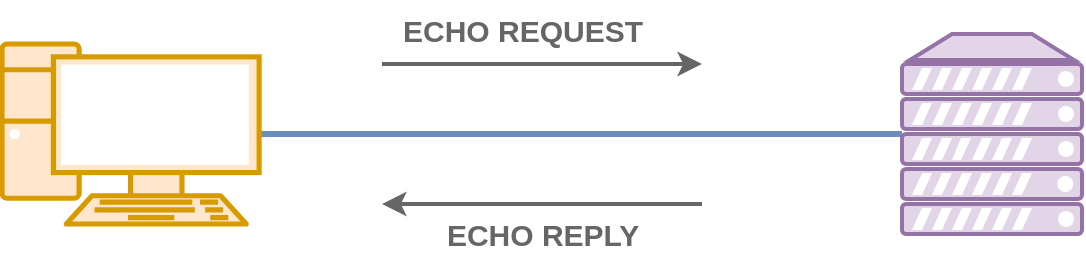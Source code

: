 <mxfile version="22.0.2" type="device">
  <diagram name="Page-1" id="By0ZKSDPYL3Z9GK5EuzI">
    <mxGraphModel dx="792" dy="1187" grid="1" gridSize="10" guides="1" tooltips="1" connect="1" arrows="1" fold="1" page="1" pageScale="1" pageWidth="827" pageHeight="1169" math="0" shadow="0">
      <root>
        <mxCell id="0" />
        <mxCell id="1" parent="0" />
        <mxCell id="-aQRNXzipKhnp_q8yYAn-3" style="edgeStyle=orthogonalEdgeStyle;rounded=0;orthogonalLoop=1;jettySize=auto;html=1;exitX=1;exitY=0.5;exitDx=0;exitDy=0;exitPerimeter=0;endArrow=none;endFill=0;strokeWidth=3;fillColor=#dae8fc;strokeColor=#6c8ebf;" edge="1" parent="1" source="-aQRNXzipKhnp_q8yYAn-1" target="-aQRNXzipKhnp_q8yYAn-2">
          <mxGeometry relative="1" as="geometry" />
        </mxCell>
        <mxCell id="-aQRNXzipKhnp_q8yYAn-1" value="" style="verticalAlign=top;verticalLabelPosition=bottom;labelPosition=center;align=center;html=1;outlineConnect=0;fillColor=#ffe6cc;strokeColor=#d79b00;gradientDirection=north;strokeWidth=2;shape=mxgraph.networks.pc;" vertex="1" parent="1">
          <mxGeometry x="50" y="130" width="128.57" height="90" as="geometry" />
        </mxCell>
        <mxCell id="-aQRNXzipKhnp_q8yYAn-2" value="" style="verticalAlign=top;verticalLabelPosition=bottom;labelPosition=center;align=center;html=1;outlineConnect=0;fillColor=#e1d5e7;strokeColor=#9673a6;gradientDirection=north;strokeWidth=2;shape=mxgraph.networks.server;" vertex="1" parent="1">
          <mxGeometry x="500" y="125" width="90" height="100" as="geometry" />
        </mxCell>
        <mxCell id="-aQRNXzipKhnp_q8yYAn-4" value="" style="endArrow=classic;html=1;rounded=0;strokeWidth=2;fillColor=#f5f5f5;strokeColor=#666666;" edge="1" parent="1">
          <mxGeometry width="50" height="50" relative="1" as="geometry">
            <mxPoint x="240" y="140" as="sourcePoint" />
            <mxPoint x="400" y="140" as="targetPoint" />
          </mxGeometry>
        </mxCell>
        <mxCell id="-aQRNXzipKhnp_q8yYAn-5" value="" style="endArrow=none;html=1;rounded=0;strokeWidth=2;endFill=0;startArrow=classic;startFill=1;fillColor=#f5f5f5;strokeColor=#666666;" edge="1" parent="1">
          <mxGeometry width="50" height="50" relative="1" as="geometry">
            <mxPoint x="240" y="210" as="sourcePoint" />
            <mxPoint x="400" y="210" as="targetPoint" />
          </mxGeometry>
        </mxCell>
        <mxCell id="-aQRNXzipKhnp_q8yYAn-6" value="&lt;font color=&quot;#666666&quot; style=&quot;font-size: 15px;&quot;&gt;&lt;b&gt;ECHO REQUEST&lt;/b&gt;&lt;/font&gt;" style="text;html=1;align=center;verticalAlign=middle;resizable=0;points=[];autosize=1;strokeColor=none;fillColor=none;" vertex="1" parent="1">
          <mxGeometry x="240" y="108" width="140" height="30" as="geometry" />
        </mxCell>
        <mxCell id="-aQRNXzipKhnp_q8yYAn-7" value="&lt;font color=&quot;#666666&quot; style=&quot;font-size: 15px;&quot;&gt;&lt;b&gt;ECHO REPLY&lt;/b&gt;&lt;/font&gt;" style="text;html=1;align=center;verticalAlign=middle;resizable=0;points=[];autosize=1;strokeColor=none;fillColor=none;" vertex="1" parent="1">
          <mxGeometry x="260" y="210" width="120" height="30" as="geometry" />
        </mxCell>
      </root>
    </mxGraphModel>
  </diagram>
</mxfile>
